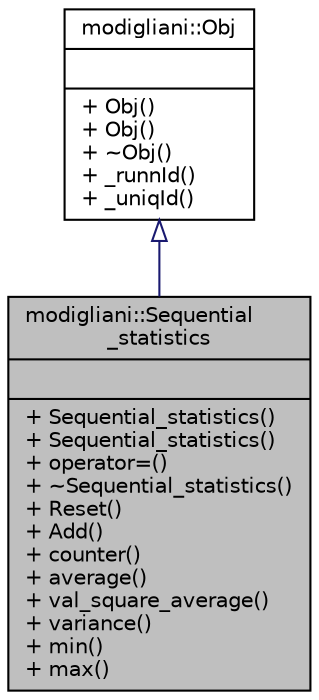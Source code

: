 digraph "modigliani::Sequential_statistics"
{
  bgcolor="transparent";
  edge [fontname="Helvetica",fontsize="10",labelfontname="Helvetica",labelfontsize="10"];
  node [fontname="Helvetica",fontsize="10",shape=record];
  Node0 [label="{modigliani::Sequential\l_statistics\n||+ Sequential_statistics()\l+ Sequential_statistics()\l+ operator=()\l+ ~Sequential_statistics()\l+ Reset()\l+ Add()\l+ counter()\l+ average()\l+ val_square_average()\l+ variance()\l+ min()\l+ max()\l}",height=0.2,width=0.4,color="black", fillcolor="grey75", style="filled", fontcolor="black"];
  Node1 -> Node0 [dir="back",color="midnightblue",fontsize="10",style="solid",arrowtail="onormal",fontname="Helvetica"];
  Node1 [label="{modigliani::Obj\n||+ Obj()\l+ Obj()\l+ ~Obj()\l+ _runnId()\l+ _uniqId()\l}",height=0.2,width=0.4,color="black",URL="$classmodigliani_1_1Obj.html",tooltip="Master class for all objects. "];
}
